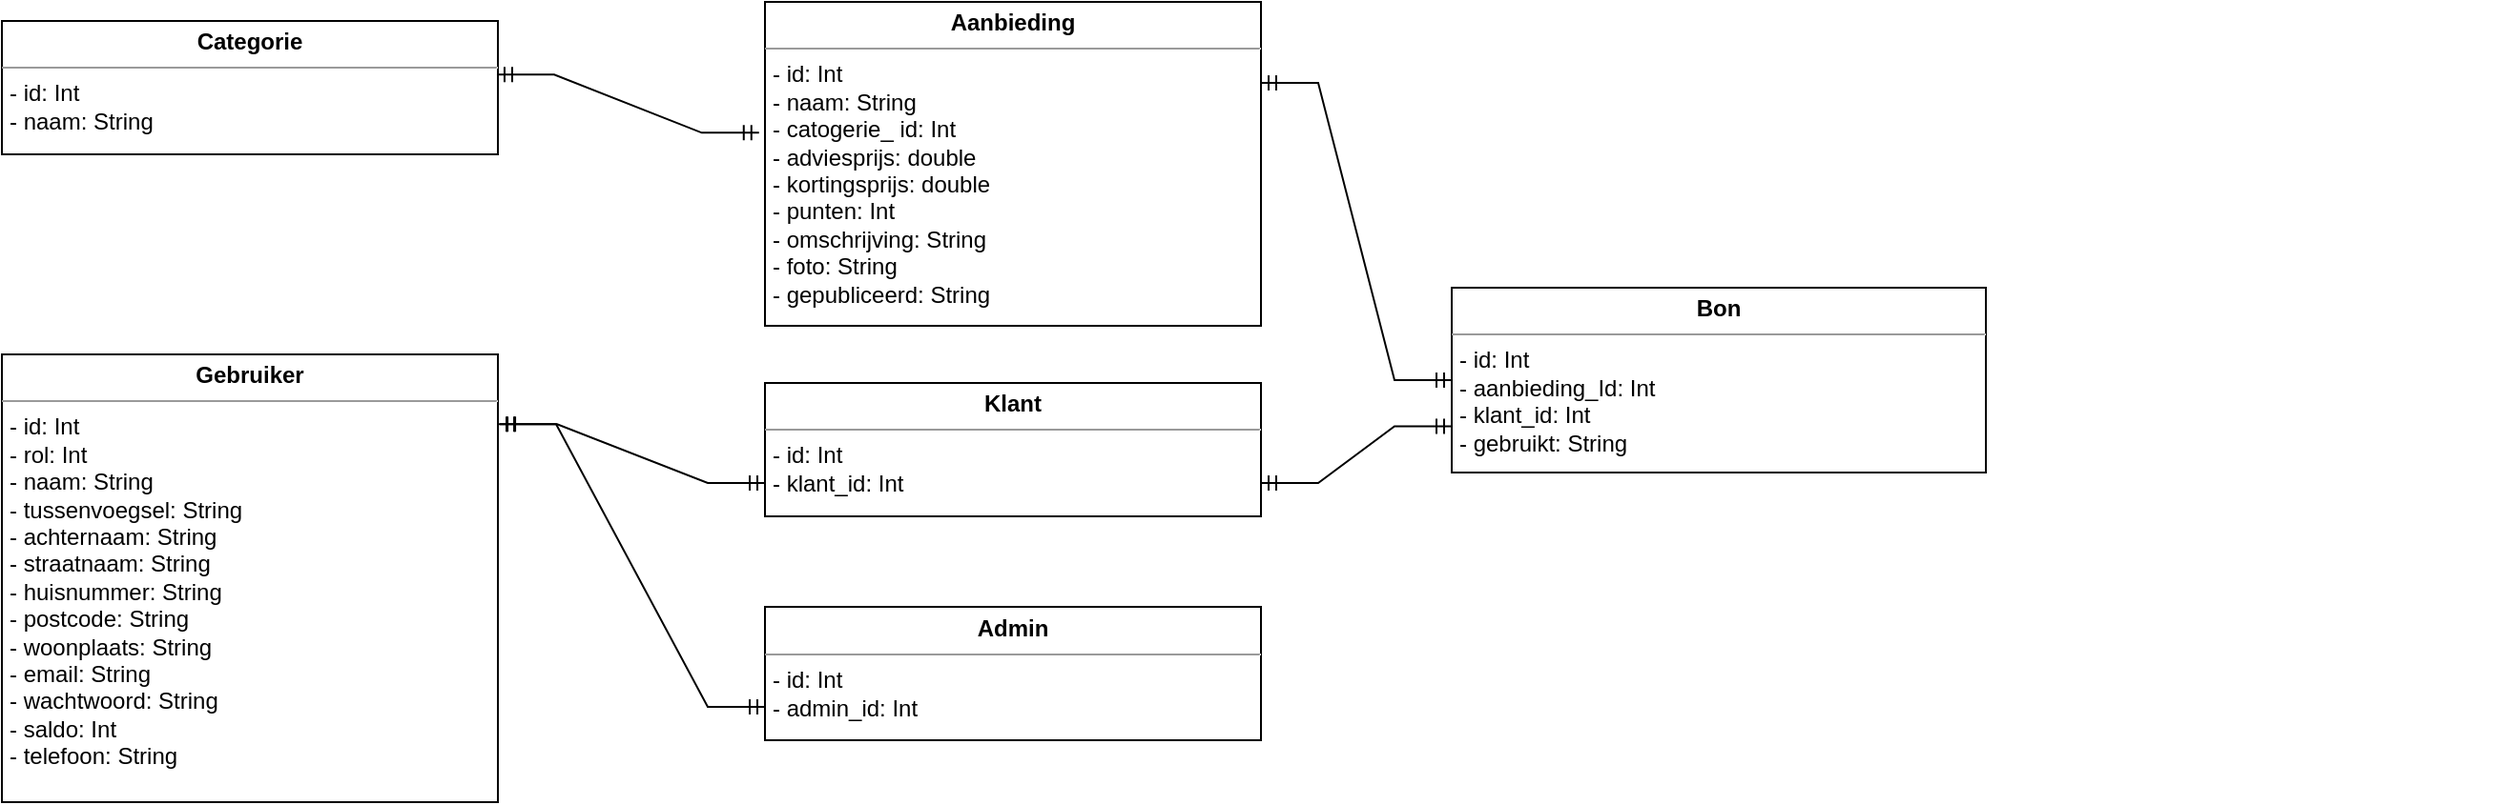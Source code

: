 <mxfile version="13.2.4" type="device"><diagram id="y4zEvBorTTpq-guzu2np" name="Page-1"><mxGraphModel dx="1221" dy="714" grid="1" gridSize="10" guides="1" tooltips="1" connect="1" arrows="1" fold="1" page="1" pageScale="1" pageWidth="827" pageHeight="1169" math="0" shadow="0"><root><mxCell id="0"/><mxCell id="1" parent="0"/><mxCell id="cac5B8BWyEHRIggNjoC0-1" value="&lt;p style=&quot;margin: 0px ; margin-top: 4px ; text-align: center&quot;&gt;&lt;b&gt;Gebruiker&lt;/b&gt;&lt;/p&gt;&lt;hr size=&quot;1&quot;&gt;&lt;p style=&quot;margin: 0px ; margin-left: 4px&quot;&gt;&lt;span&gt;- id: Int&lt;/span&gt;&lt;/p&gt;&lt;p style=&quot;margin: 0px ; margin-left: 4px&quot;&gt;&lt;span&gt;- rol: Int&lt;/span&gt;&lt;/p&gt;&lt;p style=&quot;margin: 0px ; margin-left: 4px&quot;&gt;&lt;span&gt;- naam: String&lt;/span&gt;&lt;br&gt;&lt;/p&gt;&lt;p style=&quot;margin: 0px ; margin-left: 4px&quot;&gt;&lt;span&gt;- tussenvoegsel: String&lt;/span&gt;&lt;/p&gt;&lt;p style=&quot;margin: 0px ; margin-left: 4px&quot;&gt;&lt;span&gt;- achternaam: String&lt;/span&gt;&lt;/p&gt;&lt;p style=&quot;margin: 0px ; margin-left: 4px&quot;&gt;- straatnaam: String&lt;/p&gt;&lt;p style=&quot;margin: 0px ; margin-left: 4px&quot;&gt;- huisnummer: String&lt;/p&gt;&lt;p style=&quot;margin: 0px ; margin-left: 4px&quot;&gt;- postcode: String&lt;/p&gt;&lt;p style=&quot;margin: 0px ; margin-left: 4px&quot;&gt;- woonplaats: String&lt;/p&gt;&lt;p style=&quot;margin: 0px ; margin-left: 4px&quot;&gt;- email: String&lt;br&gt;&lt;/p&gt;&lt;p style=&quot;margin: 0px ; margin-left: 4px&quot;&gt;- wachtwoord: String&lt;/p&gt;&lt;p style=&quot;margin: 0px ; margin-left: 4px&quot;&gt;- saldo: Int&lt;/p&gt;&lt;p style=&quot;margin: 0px ; margin-left: 4px&quot;&gt;- telefoon: String&lt;/p&gt;&lt;p style=&quot;margin: 0px ; margin-left: 4px&quot;&gt;&lt;br&gt;&lt;/p&gt;&lt;p style=&quot;margin: 0px ; margin-left: 4px&quot;&gt;&lt;br&gt;&lt;/p&gt;" style="verticalAlign=top;align=left;overflow=fill;fontSize=12;fontFamily=Helvetica;html=1;" vertex="1" parent="1"><mxGeometry x="40" y="585" width="260" height="235" as="geometry"/></mxCell><mxCell id="cac5B8BWyEHRIggNjoC0-5" value="&lt;p style=&quot;margin: 0px ; margin-top: 4px ; text-align: center&quot;&gt;&lt;b&gt;Bon&lt;/b&gt;&lt;/p&gt;&lt;hr size=&quot;1&quot;&gt;&lt;p style=&quot;margin: 0px ; margin-left: 4px&quot;&gt;&lt;span&gt;- id: Int&lt;/span&gt;&lt;/p&gt;&lt;p style=&quot;margin: 0px ; margin-left: 4px&quot;&gt;&lt;span&gt;- aanbieding_Id: Int&lt;/span&gt;&lt;/p&gt;&lt;p style=&quot;margin: 0px ; margin-left: 4px&quot;&gt;&lt;span&gt;- klant_id: Int&lt;/span&gt;&lt;/p&gt;&lt;p style=&quot;margin: 0px ; margin-left: 4px&quot;&gt;- gebruikt: String&lt;br&gt;&lt;/p&gt;&lt;p style=&quot;margin: 0px 0px 0px 4px&quot;&gt;&lt;br&gt;&lt;/p&gt;&lt;p style=&quot;margin: 0px ; margin-left: 4px&quot;&gt;&lt;br&gt;&lt;/p&gt;" style="verticalAlign=top;align=left;overflow=fill;fontSize=12;fontFamily=Helvetica;html=1;" vertex="1" parent="1"><mxGeometry x="800" y="550" width="280" height="97" as="geometry"/></mxCell><mxCell id="cac5B8BWyEHRIggNjoC0-6" value="&lt;p style=&quot;margin: 0px ; margin-top: 4px ; text-align: center&quot;&gt;&lt;b&gt;Aanbieding&lt;/b&gt;&lt;/p&gt;&lt;hr size=&quot;1&quot;&gt;&lt;p style=&quot;margin: 0px ; margin-left: 4px&quot;&gt;&lt;span&gt;- id: Int&lt;/span&gt;&lt;/p&gt;&lt;p style=&quot;margin: 0px ; margin-left: 4px&quot;&gt;&lt;span&gt;- naam: String&lt;/span&gt;&lt;br&gt;&lt;/p&gt;&lt;p style=&quot;margin: 0px ; margin-left: 4px&quot;&gt;- catogerie_ id: Int&lt;/p&gt;&lt;p style=&quot;margin: 0px ; margin-left: 4px&quot;&gt;- adviesprijs: double&lt;/p&gt;&lt;p style=&quot;margin: 0px ; margin-left: 4px&quot;&gt;- kortingsprijs: double&lt;/p&gt;&lt;p style=&quot;margin: 0px ; margin-left: 4px&quot;&gt;- punten: Int&lt;/p&gt;&lt;p style=&quot;margin: 0px ; margin-left: 4px&quot;&gt;- omschrijving: String&lt;/p&gt;&lt;p style=&quot;margin: 0px ; margin-left: 4px&quot;&gt;- foto: String&lt;/p&gt;&lt;p style=&quot;margin: 0px ; margin-left: 4px&quot;&gt;- gepubliceerd: String&lt;/p&gt;&lt;p style=&quot;margin: 0px ; margin-left: 4px&quot;&gt;&lt;br&gt;&lt;/p&gt;" style="verticalAlign=top;align=left;overflow=fill;fontSize=12;fontFamily=Helvetica;html=1;" vertex="1" parent="1"><mxGeometry x="440" y="400" width="260" height="170" as="geometry"/></mxCell><mxCell id="cac5B8BWyEHRIggNjoC0-7" value="" style="edgeStyle=entityRelationEdgeStyle;fontSize=12;html=1;endArrow=ERmandOne;startArrow=ERmandOne;rounded=0;entryX=0;entryY=0.5;entryDx=0;entryDy=0;exitX=1;exitY=0.25;exitDx=0;exitDy=0;" edge="1" parent="1" source="cac5B8BWyEHRIggNjoC0-6" target="cac5B8BWyEHRIggNjoC0-5"><mxGeometry width="100" height="100" relative="1" as="geometry"><mxPoint x="300" y="326" as="sourcePoint"/><mxPoint x="470" y="260" as="targetPoint"/></mxGeometry></mxCell><mxCell id="cac5B8BWyEHRIggNjoC0-9" value="&lt;p style=&quot;margin: 0px ; margin-top: 4px ; text-align: center&quot;&gt;&lt;b&gt;Categorie&lt;/b&gt;&lt;/p&gt;&lt;hr size=&quot;1&quot;&gt;&lt;p style=&quot;margin: 0px ; margin-left: 4px&quot;&gt;&lt;span&gt;- id: Int&lt;/span&gt;&lt;/p&gt;&lt;p style=&quot;margin: 0px ; margin-left: 4px&quot;&gt;- naam: String&lt;/p&gt;&lt;p style=&quot;margin: 0px ; margin-left: 4px&quot;&gt;&lt;br&gt;&lt;/p&gt;&lt;p style=&quot;margin: 0px ; margin-left: 4px&quot;&gt;&lt;br&gt;&lt;/p&gt;&lt;p style=&quot;margin: 0px ; margin-left: 4px&quot;&gt;&lt;br&gt;&lt;/p&gt;" style="verticalAlign=top;align=left;overflow=fill;fontSize=12;fontFamily=Helvetica;html=1;" vertex="1" parent="1"><mxGeometry x="40" y="410" width="260" height="70" as="geometry"/></mxCell><mxCell id="cac5B8BWyEHRIggNjoC0-10" value="" style="edgeStyle=entityRelationEdgeStyle;fontSize=12;html=1;endArrow=ERmandOne;startArrow=ERmandOne;rounded=0;exitX=0.998;exitY=0.402;exitDx=0;exitDy=0;exitPerimeter=0;entryX=-0.012;entryY=0.404;entryDx=0;entryDy=0;entryPerimeter=0;" edge="1" parent="1" source="cac5B8BWyEHRIggNjoC0-9" target="cac5B8BWyEHRIggNjoC0-6"><mxGeometry width="100" height="100" relative="1" as="geometry"><mxPoint x="330" y="140" as="sourcePoint"/><mxPoint x="1200" y="347" as="targetPoint"/></mxGeometry></mxCell><mxCell id="cac5B8BWyEHRIggNjoC0-14" value="&lt;p style=&quot;margin: 0px ; margin-top: 4px ; text-align: center&quot;&gt;&lt;b&gt;Klant&lt;/b&gt;&lt;/p&gt;&lt;hr size=&quot;1&quot;&gt;&lt;p style=&quot;margin: 0px ; margin-left: 4px&quot;&gt;&lt;span&gt;- id: Int&lt;/span&gt;&lt;/p&gt;&lt;p style=&quot;margin: 0px ; margin-left: 4px&quot;&gt;&lt;span&gt;- klant_id: Int&lt;/span&gt;&lt;/p&gt;&lt;p style=&quot;margin: 0px ; margin-left: 4px&quot;&gt;&lt;br&gt;&lt;/p&gt;" style="verticalAlign=top;align=left;overflow=fill;fontSize=12;fontFamily=Helvetica;html=1;" vertex="1" parent="1"><mxGeometry x="440" y="600" width="260" height="70" as="geometry"/></mxCell><mxCell id="cac5B8BWyEHRIggNjoC0-15" value="&lt;p style=&quot;margin: 0px ; margin-top: 4px ; text-align: center&quot;&gt;&lt;b&gt;Admin&lt;/b&gt;&lt;/p&gt;&lt;hr size=&quot;1&quot;&gt;&lt;p style=&quot;margin: 0px ; margin-left: 4px&quot;&gt;&lt;span&gt;- id: Int&lt;/span&gt;&lt;/p&gt;&lt;p style=&quot;margin: 0px ; margin-left: 4px&quot;&gt;&lt;span&gt;- admin_id: Int&lt;/span&gt;&lt;/p&gt;&lt;p style=&quot;margin: 0px ; margin-left: 4px&quot;&gt;&lt;br&gt;&lt;/p&gt;" style="verticalAlign=top;align=left;overflow=fill;fontSize=12;fontFamily=Helvetica;html=1;" vertex="1" parent="1"><mxGeometry x="440" y="717.5" width="260" height="70" as="geometry"/></mxCell><mxCell id="cac5B8BWyEHRIggNjoC0-19" style="edgeStyle=orthogonalEdgeStyle;rounded=0;orthogonalLoop=1;jettySize=auto;html=1;exitX=0.5;exitY=1;exitDx=0;exitDy=0;" edge="1" parent="1"><mxGeometry relative="1" as="geometry"><mxPoint x="1340" y="570.0" as="sourcePoint"/><mxPoint x="1340" y="570.0" as="targetPoint"/></mxGeometry></mxCell><mxCell id="cac5B8BWyEHRIggNjoC0-22" value="" style="edgeStyle=entityRelationEdgeStyle;fontSize=12;html=1;endArrow=ERmandOne;startArrow=ERmandOne;rounded=0;exitX=1.004;exitY=0.156;exitDx=0;exitDy=0;exitPerimeter=0;entryX=0;entryY=0.75;entryDx=0;entryDy=0;" edge="1" parent="1" source="cac5B8BWyEHRIggNjoC0-1" target="cac5B8BWyEHRIggNjoC0-14"><mxGeometry width="100" height="100" relative="1" as="geometry"><mxPoint x="310.52" y="624.45" as="sourcePoint"/><mxPoint x="410" y="702.5" as="targetPoint"/></mxGeometry></mxCell><mxCell id="cac5B8BWyEHRIggNjoC0-23" value="" style="edgeStyle=entityRelationEdgeStyle;fontSize=12;html=1;endArrow=ERmandOne;startArrow=ERmandOne;rounded=0;exitX=1.002;exitY=0.156;exitDx=0;exitDy=0;exitPerimeter=0;entryX=0;entryY=0.75;entryDx=0;entryDy=0;" edge="1" parent="1" source="cac5B8BWyEHRIggNjoC0-1" target="cac5B8BWyEHRIggNjoC0-15"><mxGeometry width="100" height="100" relative="1" as="geometry"><mxPoint x="311.04" y="624.64" as="sourcePoint"/><mxPoint x="410" y="622.5" as="targetPoint"/></mxGeometry></mxCell><mxCell id="cac5B8BWyEHRIggNjoC0-25" value="" style="edgeStyle=entityRelationEdgeStyle;fontSize=12;html=1;endArrow=ERmandOne;startArrow=ERmandOne;rounded=0;exitX=1;exitY=0.75;exitDx=0;exitDy=0;entryX=0;entryY=0.75;entryDx=0;entryDy=0;" edge="1" parent="1" source="cac5B8BWyEHRIggNjoC0-14" target="cac5B8BWyEHRIggNjoC0-5"><mxGeometry width="100" height="100" relative="1" as="geometry"><mxPoint x="740" y="680" as="sourcePoint"/><mxPoint x="850" y="600" as="targetPoint"/></mxGeometry></mxCell></root></mxGraphModel></diagram></mxfile>